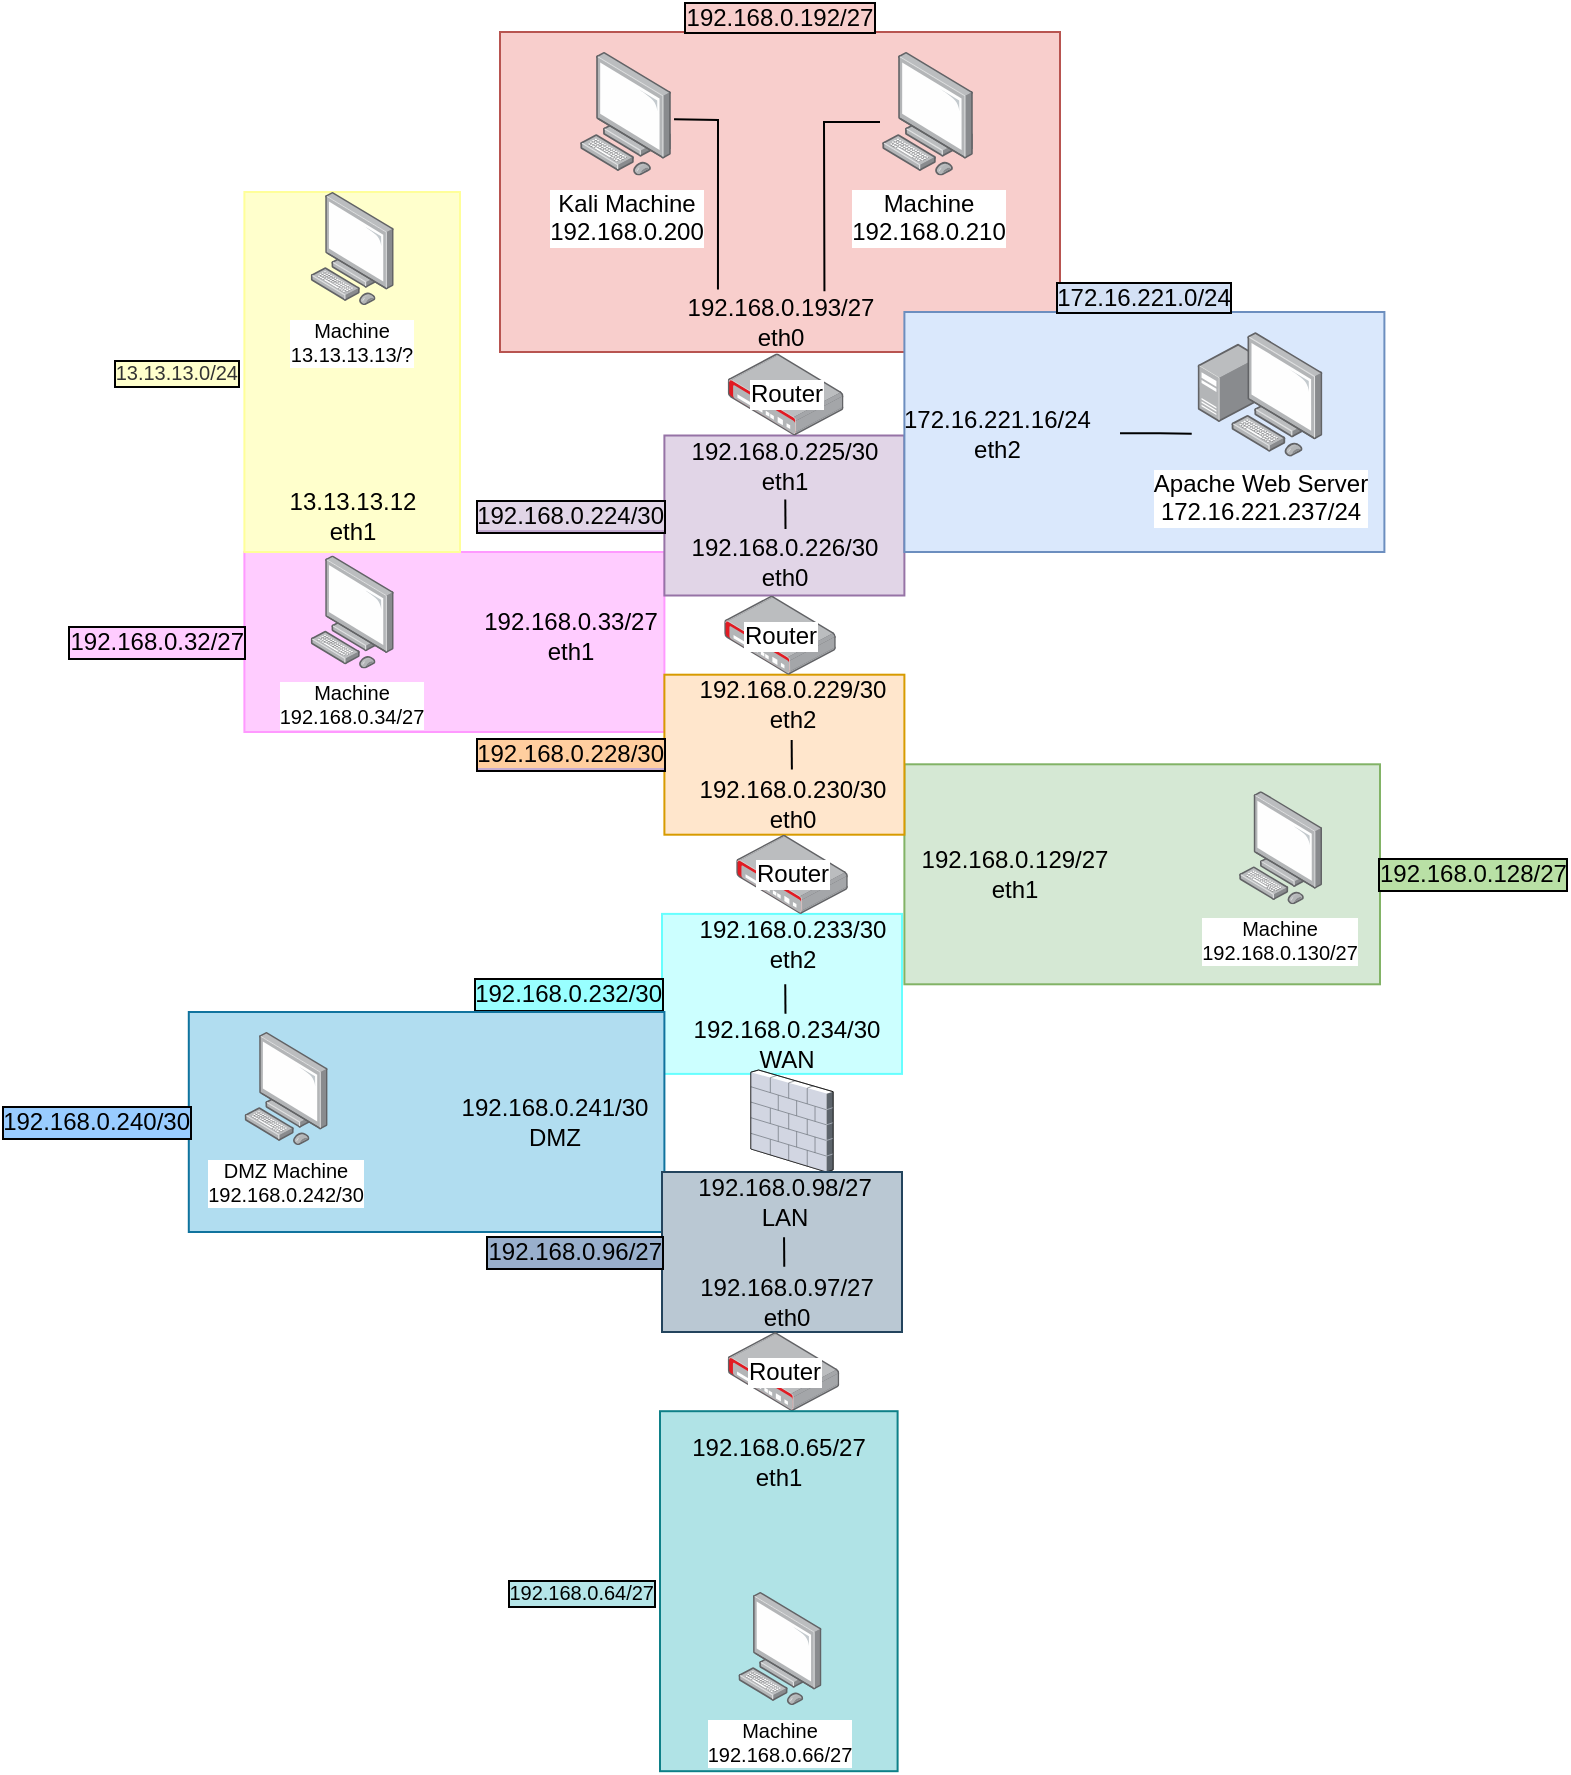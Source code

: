 <mxfile version="15.9.4" type="github">
  <diagram id="bv9NfRFVShrriIwBrnN3" name="Page-1">
    <mxGraphModel dx="2012" dy="650" grid="1" gridSize="10" guides="1" tooltips="1" connect="1" arrows="1" fold="1" page="1" pageScale="1" pageWidth="827" pageHeight="1169" math="0" shadow="0">
      <root>
        <mxCell id="0" />
        <mxCell id="1" parent="0" />
        <mxCell id="MmpTSS29BtTi1EmhJtcV-57" value="192.168.0.128/27" style="rounded=0;labelBackgroundColor=#B9E0A5;labelBorderColor=default;fillColor=#d5e8d4;strokeColor=#82b366;labelPosition=right;verticalLabelPosition=middle;align=left;verticalAlign=middle;spacing=-1;whiteSpace=wrap;html=1;" parent="1" vertex="1">
          <mxGeometry x="402.2" y="406.15" width="237.8" height="110" as="geometry" />
        </mxCell>
        <mxCell id="MmpTSS29BtTi1EmhJtcV-56" value="192.168.0.32/27" style="rounded=0;labelBackgroundColor=#FFCCFF;labelBorderColor=default;fillColor=#FFCCFF;strokeColor=#FF99FF;labelPosition=left;verticalLabelPosition=middle;align=right;verticalAlign=middle;spacing=-1;whiteSpace=wrap;html=1;" parent="1" vertex="1">
          <mxGeometry x="72.2" y="300" width="210" height="90" as="geometry" />
        </mxCell>
        <mxCell id="MmpTSS29BtTi1EmhJtcV-54" value="&lt;span style=&quot;&quot;&gt;192.168.0.232/30&lt;/span&gt;" style="rounded=0;whiteSpace=wrap;html=1;labelBackgroundColor=#99FFFF;labelBorderColor=default;fillColor=#CCFFFF;strokeColor=#66FFFF;labelPosition=left;verticalLabelPosition=middle;align=right;verticalAlign=middle;spacing=-1;" parent="1" vertex="1">
          <mxGeometry x="281" y="480.95" width="120" height="80" as="geometry" />
        </mxCell>
        <mxCell id="MmpTSS29BtTi1EmhJtcV-51" value="&lt;div&gt;&lt;span style=&quot;background-color: rgb(255 , 206 , 159)&quot;&gt;192.168.0.228/30&lt;/span&gt;&lt;/div&gt;" style="rounded=0;whiteSpace=wrap;html=1;labelBackgroundColor=#C3ABD0;labelBorderColor=default;fillColor=#ffe6cc;strokeColor=#d79b00;labelPosition=left;verticalLabelPosition=middle;align=right;verticalAlign=middle;spacing=-1;" parent="1" vertex="1">
          <mxGeometry x="282.2" y="361.35" width="120" height="80" as="geometry" />
        </mxCell>
        <mxCell id="MmpTSS29BtTi1EmhJtcV-38" value="&lt;span style=&quot;background-color: rgb(225 , 213 , 231)&quot;&gt;192.168.0.224/30&lt;/span&gt;" style="rounded=0;whiteSpace=wrap;html=1;labelBackgroundColor=#C3ABD0;labelBorderColor=default;fillColor=#e1d5e7;strokeColor=#9673a6;labelPosition=left;verticalLabelPosition=middle;align=right;verticalAlign=middle;spacing=-1;" parent="1" vertex="1">
          <mxGeometry x="282.2" y="241.75" width="120" height="80" as="geometry" />
        </mxCell>
        <mxCell id="MmpTSS29BtTi1EmhJtcV-10" value="192.168.0.192/27" style="rounded=0;fillColor=#f8cecc;strokeColor=#b85450;labelPosition=center;verticalLabelPosition=top;align=center;verticalAlign=bottom;labelBackgroundColor=#F8CECC;labelBorderColor=default;spacing=-1;whiteSpace=wrap;html=1;" parent="1" vertex="1">
          <mxGeometry x="200" y="40" width="280" height="160" as="geometry" />
        </mxCell>
        <mxCell id="MmpTSS29BtTi1EmhJtcV-35" value="172.16.221.0/24" style="rounded=0;labelBackgroundColor=#D4E1F5;labelBorderColor=default;fillColor=#dae8fc;strokeColor=#6c8ebf;labelPosition=center;verticalLabelPosition=top;align=center;verticalAlign=bottom;spacing=-1;whiteSpace=wrap;html=1;" parent="1" vertex="1">
          <mxGeometry x="402.2" y="180" width="240" height="120" as="geometry" />
        </mxCell>
        <mxCell id="MmpTSS29BtTi1EmhJtcV-1" value="&lt;div&gt;Kali Machine&lt;/div&gt;&lt;div&gt;192.168.0.200&lt;/div&gt;" style="points=[];aspect=fixed;html=1;align=center;shadow=0;dashed=0;image;image=img/lib/allied_telesis/computer_and_terminals/Personal_Computer.svg;" parent="1" vertex="1">
          <mxGeometry x="240" y="50" width="45.6" height="61.8" as="geometry" />
        </mxCell>
        <mxCell id="MmpTSS29BtTi1EmhJtcV-3" value="&lt;div&gt;Machine&lt;br&gt;&lt;/div&gt;&lt;div&gt;192.168.0.210&lt;/div&gt;" style="points=[];aspect=fixed;html=1;align=center;shadow=0;dashed=0;image;image=img/lib/allied_telesis/computer_and_terminals/Personal_Computer.svg;" parent="1" vertex="1">
          <mxGeometry x="391" y="50" width="45.6" height="61.8" as="geometry" />
        </mxCell>
        <mxCell id="MmpTSS29BtTi1EmhJtcV-23" value="&lt;div&gt;192.168.0.33/27&lt;/div&gt;&lt;div&gt;eth1&lt;/div&gt;" style="text;html=1;align=center;verticalAlign=middle;resizable=0;points=[];autosize=1;strokeColor=none;fillColor=none;" parent="1" vertex="1">
          <mxGeometry x="185.0" y="326.55" width="100" height="30" as="geometry" />
        </mxCell>
        <mxCell id="MmpTSS29BtTi1EmhJtcV-28" value="&lt;div&gt;192.168.0.129/27&lt;/div&gt;&lt;div&gt;eth1&lt;/div&gt;" style="text;html=1;align=center;verticalAlign=middle;resizable=0;points=[];autosize=1;strokeColor=none;fillColor=none;" parent="1" vertex="1">
          <mxGeometry x="402.2" y="446.15" width="110" height="30" as="geometry" />
        </mxCell>
        <mxCell id="MmpTSS29BtTi1EmhJtcV-30" value="" style="shape=image;html=1;verticalAlign=top;verticalLabelPosition=bottom;labelBackgroundColor=#ffffff;imageAspect=0;aspect=fixed;image=https://cdn0.iconfinder.com/data/icons/kameleon-free-pack/110/Hacker-128.png;rounded=0;labelBorderColor=default;" parent="1" vertex="1">
          <mxGeometry x="247.8" y="60" width="30" height="30" as="geometry" />
        </mxCell>
        <mxCell id="MmpTSS29BtTi1EmhJtcV-31" value="&lt;div&gt;Apache Web Server&lt;/div&gt;&lt;div&gt;172.16.221.237/24&lt;/div&gt;" style="points=[];aspect=fixed;html=1;align=center;shadow=0;dashed=0;image;image=img/lib/allied_telesis/computer_and_terminals/Personal_Computer_with_Server.svg;rounded=0;labelBackgroundColor=default;labelBorderColor=none;" parent="1" vertex="1">
          <mxGeometry x="548.8" y="190" width="62.4" height="62.4" as="geometry" />
        </mxCell>
        <mxCell id="MmpTSS29BtTi1EmhJtcV-42" style="edgeStyle=orthogonalEdgeStyle;rounded=0;orthogonalLoop=1;jettySize=auto;html=1;entryX=-0.047;entryY=0.815;entryDx=0;entryDy=0;entryPerimeter=0;endArrow=none;endFill=0;" parent="1" source="MmpTSS29BtTi1EmhJtcV-21" target="MmpTSS29BtTi1EmhJtcV-31" edge="1">
          <mxGeometry relative="1" as="geometry" />
        </mxCell>
        <mxCell id="MmpTSS29BtTi1EmhJtcV-21" value="&lt;div&gt;172.16.221.16/24&lt;/div&gt;&lt;div align=&quot;center&quot;&gt; eth2&lt;/div&gt;" style="text;whiteSpace=wrap;html=1;verticalAlign=middle;" parent="1" vertex="1">
          <mxGeometry x="400" y="225.55" width="110" height="30" as="geometry" />
        </mxCell>
        <mxCell id="MmpTSS29BtTi1EmhJtcV-7" value="&lt;div&gt;Router&lt;/div&gt;" style="points=[];aspect=fixed;html=1;align=center;shadow=0;dashed=0;image;image=img/lib/allied_telesis/security/Router_VPN.svg;direction=east;labelPosition=center;verticalLabelPosition=middle;verticalAlign=middle;" parent="1" vertex="1">
          <mxGeometry x="313.85" y="200.66" width="57.9" height="41.09" as="geometry" />
        </mxCell>
        <mxCell id="MmpTSS29BtTi1EmhJtcV-15" value="&lt;div&gt;192.168.0.193/27&lt;/div&gt;&lt;div&gt;eth0&lt;/div&gt;" style="text;html=1;align=center;verticalAlign=middle;resizable=0;points=[];autosize=1;strokeColor=none;fillColor=none;labelBackgroundColor=none;" parent="1" vertex="1">
          <mxGeometry x="285" y="170" width="110" height="30" as="geometry" />
        </mxCell>
        <mxCell id="MmpTSS29BtTi1EmhJtcV-17" value="&lt;div&gt;192.168.0.225/30&lt;/div&gt;&lt;div&gt;eth1&lt;br&gt;&lt;/div&gt;" style="text;html=1;align=center;verticalAlign=middle;resizable=0;points=[];autosize=1;strokeColor=none;fillColor=none;" parent="1" vertex="1">
          <mxGeometry x="287.2" y="241.75" width="110" height="30" as="geometry" />
        </mxCell>
        <mxCell id="MmpTSS29BtTi1EmhJtcV-12" value="Router" style="points=[];aspect=fixed;html=1;align=center;shadow=0;dashed=0;image;image=img/lib/allied_telesis/security/Router_VPN.svg;labelPosition=center;verticalLabelPosition=middle;verticalAlign=middle;" parent="1" vertex="1">
          <mxGeometry x="312.1" y="321.75" width="55.8" height="39.6" as="geometry" />
        </mxCell>
        <mxCell id="MmpTSS29BtTi1EmhJtcV-13" value="&lt;div&gt;192.168.0.229/30&lt;/div&gt;&lt;div&gt;eth2&lt;/div&gt;" style="text;html=1;align=center;verticalAlign=middle;resizable=0;points=[];autosize=1;strokeColor=none;fillColor=none;spacing=2;" parent="1" vertex="1">
          <mxGeometry x="286" y="356.35" width="120" height="40" as="geometry" />
        </mxCell>
        <mxCell id="MmpTSS29BtTi1EmhJtcV-14" value="192.168.0.226/30&lt;br&gt;eth0&lt;br&gt;" style="text;align=center;verticalAlign=middle;resizable=0;points=[];autosize=1;strokeColor=none;fillColor=none;html=1;" parent="1" vertex="1">
          <mxGeometry x="287.2" y="290" width="110" height="30" as="geometry" />
        </mxCell>
        <mxCell id="MmpTSS29BtTi1EmhJtcV-41" value="" style="endArrow=none;html=1;rounded=0;entryX=0.504;entryY=1.067;entryDx=0;entryDy=0;entryPerimeter=0;exitX=0.505;exitY=-0.05;exitDx=0;exitDy=0;exitPerimeter=0;" parent="1" source="MmpTSS29BtTi1EmhJtcV-14" target="MmpTSS29BtTi1EmhJtcV-17" edge="1">
          <mxGeometry width="50" height="50" relative="1" as="geometry">
            <mxPoint x="450" y="410" as="sourcePoint" />
            <mxPoint x="500" y="360" as="targetPoint" />
          </mxGeometry>
        </mxCell>
        <mxCell id="MmpTSS29BtTi1EmhJtcV-46" value="" style="endArrow=none;html=1;rounded=0;exitX=0.218;exitY=-0.04;exitDx=0;exitDy=0;exitPerimeter=0;entryX=1.031;entryY=0.544;entryDx=0;entryDy=0;entryPerimeter=0;" parent="1" source="MmpTSS29BtTi1EmhJtcV-15" target="MmpTSS29BtTi1EmhJtcV-1" edge="1">
          <mxGeometry width="50" height="50" relative="1" as="geometry">
            <mxPoint x="341" y="161.8" as="sourcePoint" />
            <mxPoint x="391" y="111.8" as="targetPoint" />
            <Array as="points">
              <mxPoint x="309" y="84" />
            </Array>
          </mxGeometry>
        </mxCell>
        <mxCell id="MmpTSS29BtTi1EmhJtcV-47" value="" style="endArrow=none;html=1;rounded=0;exitX=0.702;exitY=-0.013;exitDx=0;exitDy=0;exitPerimeter=0;" parent="1" source="MmpTSS29BtTi1EmhJtcV-15" edge="1">
          <mxGeometry width="50" height="50" relative="1" as="geometry">
            <mxPoint x="361.97" y="170" as="sourcePoint" />
            <mxPoint x="390" y="85" as="targetPoint" />
            <Array as="points">
              <mxPoint x="362" y="85" />
            </Array>
          </mxGeometry>
        </mxCell>
        <mxCell id="MmpTSS29BtTi1EmhJtcV-26" value="&lt;div&gt;192.168.0.233/30&lt;/div&gt;&lt;div&gt;eth2&lt;/div&gt;" style="text;html=1;align=center;verticalAlign=middle;resizable=0;points=[];autosize=1;strokeColor=none;fillColor=none;" parent="1" vertex="1">
          <mxGeometry x="291" y="480.95" width="110" height="30" as="geometry" />
        </mxCell>
        <mxCell id="MmpTSS29BtTi1EmhJtcV-27" value="&lt;div&gt;192.168.0.230/30&lt;/div&gt;&lt;div&gt;eth0&lt;/div&gt;" style="text;html=1;align=center;verticalAlign=middle;resizable=0;points=[];autosize=1;strokeColor=none;fillColor=none;" parent="1" vertex="1">
          <mxGeometry x="291" y="411.35" width="110" height="30" as="geometry" />
        </mxCell>
        <mxCell id="MmpTSS29BtTi1EmhJtcV-52" value="Router" style="points=[];aspect=fixed;html=1;align=center;shadow=0;dashed=0;image;image=img/lib/allied_telesis/security/Router_VPN.svg;labelPosition=center;verticalLabelPosition=middle;verticalAlign=middle;" parent="1" vertex="1">
          <mxGeometry x="318.1" y="441.35" width="55.8" height="39.6" as="geometry" />
        </mxCell>
        <mxCell id="MmpTSS29BtTi1EmhJtcV-55" value="&lt;div style=&quot;font-size: 10px;&quot;&gt;Machine&lt;br style=&quot;font-size: 10px;&quot;&gt;&lt;/div&gt;&lt;div style=&quot;font-size: 10px;&quot;&gt;192.168.0.34/27&lt;/div&gt;" style="points=[];aspect=fixed;html=1;align=center;shadow=0;dashed=0;image;image=img/lib/allied_telesis/computer_and_terminals/Personal_Computer.svg;whiteSpace=wrap;fontSize=10;verticalAlign=top;" parent="1" vertex="1">
          <mxGeometry x="105.23" y="301.75" width="41.73" height="56.55" as="geometry" />
        </mxCell>
        <mxCell id="MmpTSS29BtTi1EmhJtcV-59" value="&lt;div style=&quot;font-size: 10px&quot;&gt;Machine&lt;br style=&quot;font-size: 10px&quot;&gt;&lt;/div&gt;&lt;div style=&quot;font-size: 10px&quot;&gt;192.168.0.130/27&lt;/div&gt;" style="points=[];aspect=fixed;html=1;align=center;shadow=0;dashed=0;image;image=img/lib/allied_telesis/computer_and_terminals/Personal_Computer.svg;whiteSpace=wrap;fontSize=10;verticalAlign=top;" parent="1" vertex="1">
          <mxGeometry x="569.47" y="419.6" width="41.73" height="56.55" as="geometry" />
        </mxCell>
        <mxCell id="MmpTSS29BtTi1EmhJtcV-61" value="&lt;div&gt;13.13.13.0/24&lt;/div&gt;" style="rounded=0;whiteSpace=wrap;html=1;labelBackgroundColor=#FFFFCC;labelBorderColor=default;fontSize=10;strokeColor=#FFFF99;fillColor=#FFFFCC;fontColor=#333333;labelPosition=left;verticalLabelPosition=middle;align=right;verticalAlign=middle;" parent="1" vertex="1">
          <mxGeometry x="72.2" y="120" width="107.8" height="180" as="geometry" />
        </mxCell>
        <mxCell id="MmpTSS29BtTi1EmhJtcV-60" value="&lt;div style=&quot;font-size: 10px&quot;&gt;Machine&lt;br style=&quot;font-size: 10px&quot;&gt;&lt;/div&gt;&lt;div style=&quot;font-size: 10px&quot;&gt;13.13.13.13/?&lt;/div&gt;" style="points=[];aspect=fixed;html=1;align=center;shadow=0;dashed=0;image;image=img/lib/allied_telesis/computer_and_terminals/Personal_Computer.svg;whiteSpace=wrap;fontSize=10;verticalAlign=top;" parent="1" vertex="1">
          <mxGeometry x="105.23" y="120" width="41.73" height="56.55" as="geometry" />
        </mxCell>
        <mxCell id="MmpTSS29BtTi1EmhJtcV-62" value="13.13.13.12&lt;br&gt;eth1" style="text;html=1;align=center;verticalAlign=middle;resizable=0;points=[];autosize=1;strokeColor=none;fillColor=none;" parent="1" vertex="1">
          <mxGeometry x="86.1" y="266.75" width="80" height="30" as="geometry" />
        </mxCell>
        <mxCell id="YH8cENEPJfag4Ptt6UQ3-1" value="&lt;div&gt;192.168.0.240/30&lt;/div&gt;" style="rounded=0;labelBackgroundColor=#99CCFF;labelBorderColor=default;fillColor=#b1ddf0;strokeColor=#10739e;labelPosition=left;verticalLabelPosition=middle;align=right;verticalAlign=middle;spacing=-1;whiteSpace=wrap;html=1;fontColor=#000000;" vertex="1" parent="1">
          <mxGeometry x="44.4" y="530" width="237.8" height="110" as="geometry" />
        </mxCell>
        <mxCell id="YH8cENEPJfag4Ptt6UQ3-2" value="&lt;div&gt;DMZ Machine&lt;/div&gt;&lt;div&gt;192.168.0.242/30&lt;/div&gt;" style="points=[];aspect=fixed;html=1;align=center;shadow=0;dashed=0;image;image=img/lib/allied_telesis/computer_and_terminals/Personal_Computer.svg;whiteSpace=wrap;fontSize=10;verticalAlign=top;" vertex="1" parent="1">
          <mxGeometry x="72.2" y="540" width="41.73" height="56.55" as="geometry" />
        </mxCell>
        <mxCell id="YH8cENEPJfag4Ptt6UQ3-3" value="" style="verticalLabelPosition=bottom;sketch=0;aspect=fixed;html=1;verticalAlign=top;strokeColor=none;align=center;outlineConnect=0;shape=mxgraph.citrix.firewall;labelBackgroundColor=#99CCFF;fontColor=#000000;" vertex="1" parent="1">
          <mxGeometry x="325.43" y="559" width="41.13" height="51" as="geometry" />
        </mxCell>
        <mxCell id="YH8cENEPJfag4Ptt6UQ3-4" value="192.168.0.241/30&lt;br&gt;DMZ" style="text;html=1;align=center;verticalAlign=middle;resizable=0;points=[];autosize=1;strokeColor=none;fillColor=none;fontColor=#000000;" vertex="1" parent="1">
          <mxGeometry x="172.2" y="570" width="110" height="30" as="geometry" />
        </mxCell>
        <mxCell id="YH8cENEPJfag4Ptt6UQ3-5" value="&lt;div&gt;192.168.0.234/30&lt;/div&gt;&lt;div&gt;WAN&lt;br&gt;&lt;/div&gt;" style="text;html=1;align=center;verticalAlign=middle;resizable=0;points=[];autosize=1;strokeColor=none;fillColor=none;fontColor=#000000;" vertex="1" parent="1">
          <mxGeometry x="287.8" y="530.95" width="110" height="30" as="geometry" />
        </mxCell>
        <mxCell id="YH8cENEPJfag4Ptt6UQ3-6" value="192.168.0.96/27" style="rounded=0;whiteSpace=wrap;html=1;labelBackgroundColor=#99AFCC;labelBorderColor=default;fillColor=#bac8d3;strokeColor=#23445d;labelPosition=left;verticalLabelPosition=middle;align=right;verticalAlign=middle;spacing=-1;" vertex="1" parent="1">
          <mxGeometry x="281" y="610" width="120" height="80" as="geometry" />
        </mxCell>
        <mxCell id="YH8cENEPJfag4Ptt6UQ3-7" value="&lt;div&gt;192.168.0.98/27&lt;/div&gt;&lt;div&gt;LAN&lt;br&gt;&lt;/div&gt;" style="text;html=1;align=center;verticalAlign=middle;resizable=0;points=[];autosize=1;strokeColor=none;fillColor=none;" vertex="1" parent="1">
          <mxGeometry x="292.2" y="610" width="100" height="30" as="geometry" />
        </mxCell>
        <mxCell id="YH8cENEPJfag4Ptt6UQ3-8" value="&lt;div&gt;192.168.0.97/27&lt;/div&gt;&lt;div&gt;eth0&lt;br&gt;&lt;/div&gt;" style="text;html=1;align=center;verticalAlign=middle;resizable=0;points=[];autosize=1;strokeColor=none;fillColor=none;fontColor=#000000;" vertex="1" parent="1">
          <mxGeometry x="292.8" y="660" width="100" height="30" as="geometry" />
        </mxCell>
        <mxCell id="YH8cENEPJfag4Ptt6UQ3-9" value="" style="endArrow=none;html=1;rounded=0;entryX=0.504;entryY=1.067;entryDx=0;entryDy=0;entryPerimeter=0;exitX=0.505;exitY=-0.05;exitDx=0;exitDy=0;exitPerimeter=0;" edge="1" parent="1">
          <mxGeometry width="50" height="50" relative="1" as="geometry">
            <mxPoint x="342.74" y="530.89" as="sourcePoint" />
            <mxPoint x="342.63" y="516.15" as="targetPoint" />
          </mxGeometry>
        </mxCell>
        <mxCell id="YH8cENEPJfag4Ptt6UQ3-12" value="" style="endArrow=none;html=1;rounded=0;entryX=0.504;entryY=1.067;entryDx=0;entryDy=0;entryPerimeter=0;exitX=0.505;exitY=-0.05;exitDx=0;exitDy=0;exitPerimeter=0;" edge="1" parent="1">
          <mxGeometry width="50" height="50" relative="1" as="geometry">
            <mxPoint x="342.14" y="657.37" as="sourcePoint" />
            <mxPoint x="342.03" y="642.63" as="targetPoint" />
          </mxGeometry>
        </mxCell>
        <mxCell id="YH8cENEPJfag4Ptt6UQ3-14" value="" style="endArrow=none;html=1;rounded=0;entryX=0.504;entryY=1.067;entryDx=0;entryDy=0;entryPerimeter=0;exitX=0.505;exitY=-0.05;exitDx=0;exitDy=0;exitPerimeter=0;" edge="1" parent="1">
          <mxGeometry width="50" height="50" relative="1" as="geometry">
            <mxPoint x="345.94" y="408.72" as="sourcePoint" />
            <mxPoint x="345.83" y="393.98" as="targetPoint" />
          </mxGeometry>
        </mxCell>
        <mxCell id="YH8cENEPJfag4Ptt6UQ3-15" value="Router" style="points=[];aspect=fixed;html=1;align=center;shadow=0;dashed=0;image;image=img/lib/allied_telesis/security/Router_VPN.svg;labelPosition=center;verticalLabelPosition=middle;verticalAlign=middle;" vertex="1" parent="1">
          <mxGeometry x="313.85" y="690" width="55.8" height="39.6" as="geometry" />
        </mxCell>
        <mxCell id="YH8cENEPJfag4Ptt6UQ3-16" value="192.168.0.64/27" style="rounded=0;whiteSpace=wrap;html=1;labelBackgroundColor=#B5E5E8;labelBorderColor=default;fontSize=10;strokeColor=#0e8088;fillColor=#b0e3e6;labelPosition=left;verticalLabelPosition=middle;align=right;verticalAlign=middle;" vertex="1" parent="1">
          <mxGeometry x="280" y="729.6" width="118.8" height="180" as="geometry" />
        </mxCell>
        <mxCell id="YH8cENEPJfag4Ptt6UQ3-17" value="&lt;div style=&quot;font-size: 10px&quot;&gt;Machine&lt;br style=&quot;font-size: 10px&quot;&gt;&lt;/div&gt;&lt;div style=&quot;font-size: 10px&quot;&gt;192.168.0.66/27&lt;/div&gt;" style="points=[];aspect=fixed;html=1;align=center;shadow=0;dashed=0;image;image=img/lib/allied_telesis/computer_and_terminals/Personal_Computer.svg;whiteSpace=wrap;fontSize=10;verticalAlign=top;" vertex="1" parent="1">
          <mxGeometry x="319.13" y="820" width="41.73" height="56.55" as="geometry" />
        </mxCell>
        <mxCell id="YH8cENEPJfag4Ptt6UQ3-18" value="&lt;div&gt;192.168.0.65/27&lt;/div&gt;&lt;div&gt;eth1&lt;/div&gt;" style="text;html=1;align=center;verticalAlign=middle;resizable=0;points=[];autosize=1;strokeColor=none;fillColor=none;fontColor=#000000;" vertex="1" parent="1">
          <mxGeometry x="289.4" y="740" width="100" height="30" as="geometry" />
        </mxCell>
      </root>
    </mxGraphModel>
  </diagram>
</mxfile>
